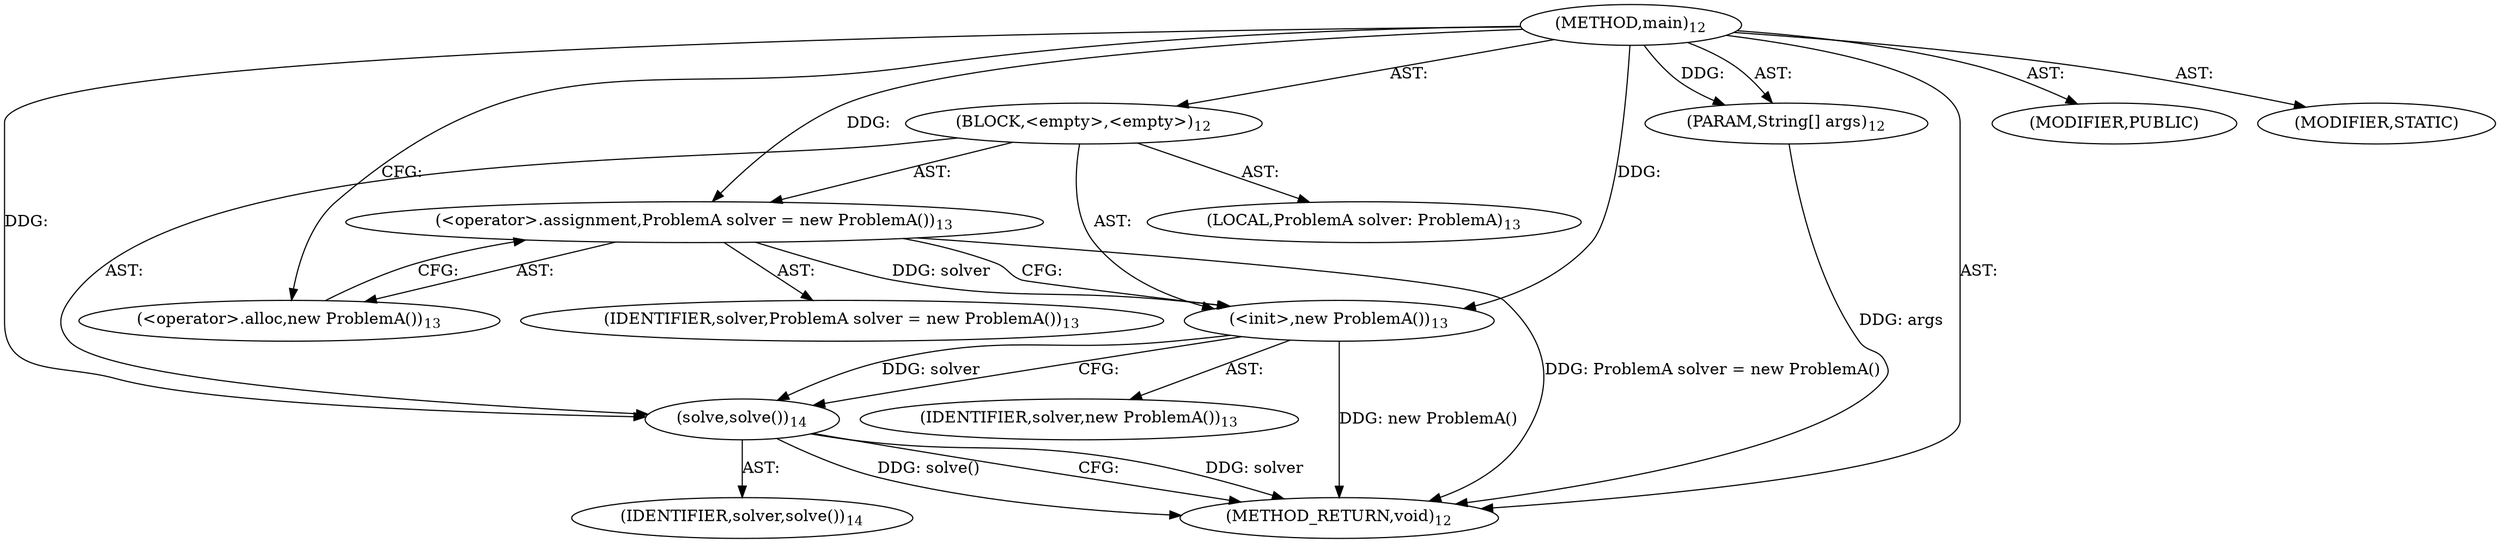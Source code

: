 digraph "main" {  
"19" [label = <(METHOD,main)<SUB>12</SUB>> ]
"20" [label = <(PARAM,String[] args)<SUB>12</SUB>> ]
"21" [label = <(BLOCK,&lt;empty&gt;,&lt;empty&gt;)<SUB>12</SUB>> ]
"4" [label = <(LOCAL,ProblemA solver: ProblemA)<SUB>13</SUB>> ]
"22" [label = <(&lt;operator&gt;.assignment,ProblemA solver = new ProblemA())<SUB>13</SUB>> ]
"23" [label = <(IDENTIFIER,solver,ProblemA solver = new ProblemA())<SUB>13</SUB>> ]
"24" [label = <(&lt;operator&gt;.alloc,new ProblemA())<SUB>13</SUB>> ]
"25" [label = <(&lt;init&gt;,new ProblemA())<SUB>13</SUB>> ]
"3" [label = <(IDENTIFIER,solver,new ProblemA())<SUB>13</SUB>> ]
"26" [label = <(solve,solve())<SUB>14</SUB>> ]
"27" [label = <(IDENTIFIER,solver,solve())<SUB>14</SUB>> ]
"28" [label = <(MODIFIER,PUBLIC)> ]
"29" [label = <(MODIFIER,STATIC)> ]
"30" [label = <(METHOD_RETURN,void)<SUB>12</SUB>> ]
  "19" -> "20"  [ label = "AST: "] 
  "19" -> "21"  [ label = "AST: "] 
  "19" -> "28"  [ label = "AST: "] 
  "19" -> "29"  [ label = "AST: "] 
  "19" -> "30"  [ label = "AST: "] 
  "21" -> "4"  [ label = "AST: "] 
  "21" -> "22"  [ label = "AST: "] 
  "21" -> "25"  [ label = "AST: "] 
  "21" -> "26"  [ label = "AST: "] 
  "22" -> "23"  [ label = "AST: "] 
  "22" -> "24"  [ label = "AST: "] 
  "25" -> "3"  [ label = "AST: "] 
  "26" -> "27"  [ label = "AST: "] 
  "22" -> "25"  [ label = "CFG: "] 
  "25" -> "26"  [ label = "CFG: "] 
  "26" -> "30"  [ label = "CFG: "] 
  "24" -> "22"  [ label = "CFG: "] 
  "19" -> "24"  [ label = "CFG: "] 
  "20" -> "30"  [ label = "DDG: args"] 
  "22" -> "30"  [ label = "DDG: ProblemA solver = new ProblemA()"] 
  "25" -> "30"  [ label = "DDG: new ProblemA()"] 
  "26" -> "30"  [ label = "DDG: solver"] 
  "26" -> "30"  [ label = "DDG: solve()"] 
  "19" -> "20"  [ label = "DDG: "] 
  "19" -> "22"  [ label = "DDG: "] 
  "22" -> "25"  [ label = "DDG: solver"] 
  "19" -> "25"  [ label = "DDG: "] 
  "25" -> "26"  [ label = "DDG: solver"] 
  "19" -> "26"  [ label = "DDG: "] 
}
